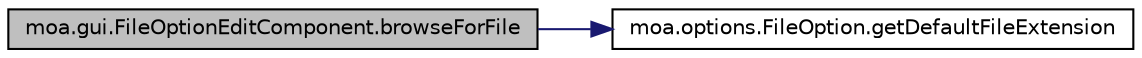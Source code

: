 digraph G
{
  edge [fontname="Helvetica",fontsize="10",labelfontname="Helvetica",labelfontsize="10"];
  node [fontname="Helvetica",fontsize="10",shape=record];
  rankdir=LR;
  Node1 [label="moa.gui.FileOptionEditComponent.browseForFile",height=0.2,width=0.4,color="black", fillcolor="grey75", style="filled" fontcolor="black"];
  Node1 -> Node2 [color="midnightblue",fontsize="10",style="solid",fontname="Helvetica"];
  Node2 [label="moa.options.FileOption.getDefaultFileExtension",height=0.2,width=0.4,color="black", fillcolor="white", style="filled",URL="$classmoa_1_1options_1_1FileOption.html#aa332a09ffda0585e0a167c692ff2e20c"];
}
